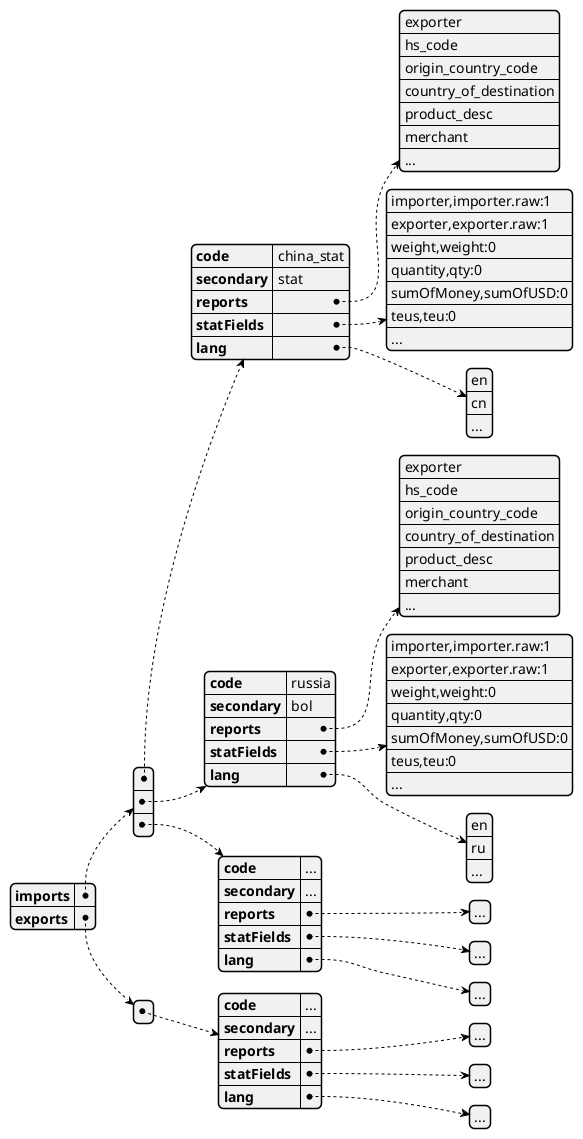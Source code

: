 @startjson
#highlight "catagorey"
' #highlight "address" / "city"
' #highlight "phoneNumbers" / "0" / "number"
{
	"imports": [{
			"code": "china_stat",
			"secondary": "stat",
			"reports": [
				"exporter",
				"hs_code",
				"origin_country_code",
				"country_of_destination",
				"product_desc",
				"merchant",
				"..."
			],
			"statFields": [
				"importer,importer.raw:1",
				"exporter,exporter.raw:1",
				"weight,weight:0",
				"quantity,qty:0",
				"sumOfMoney,sumOfUSD:0",
				"teus,teu:0",
				"..."
			],
			"lang": [
				"en",
				"cn",
				"..."
			]
		},
		{
			"code": "russia",
			"secondary": "bol",
			"reports": [
				"exporter",
				"hs_code",
				"origin_country_code",
				"country_of_destination",
				"product_desc",
				"merchant",
				"..."
			],
			"statFields": [
				"importer,importer.raw:1",
				"exporter,exporter.raw:1",
				"weight,weight:0",
				"quantity,qty:0",
				"sumOfMoney,sumOfUSD:0",
				"teus,teu:0",
				"..."
			],
			"lang": [
				"en",
				"ru",
				"..."
			]
		},
		{
			"code": "...",
			"secondary": "...",
			"reports": ["..."],
			"statFields": ["..."],
			"lang": ["..."]
		}
	],
	"exports": [{
		"code": "...",
		"secondary": "...",
		"reports": ["..."],
		"statFields": ["..."],
		"lang": ["..."]
	}]
}
@endjson